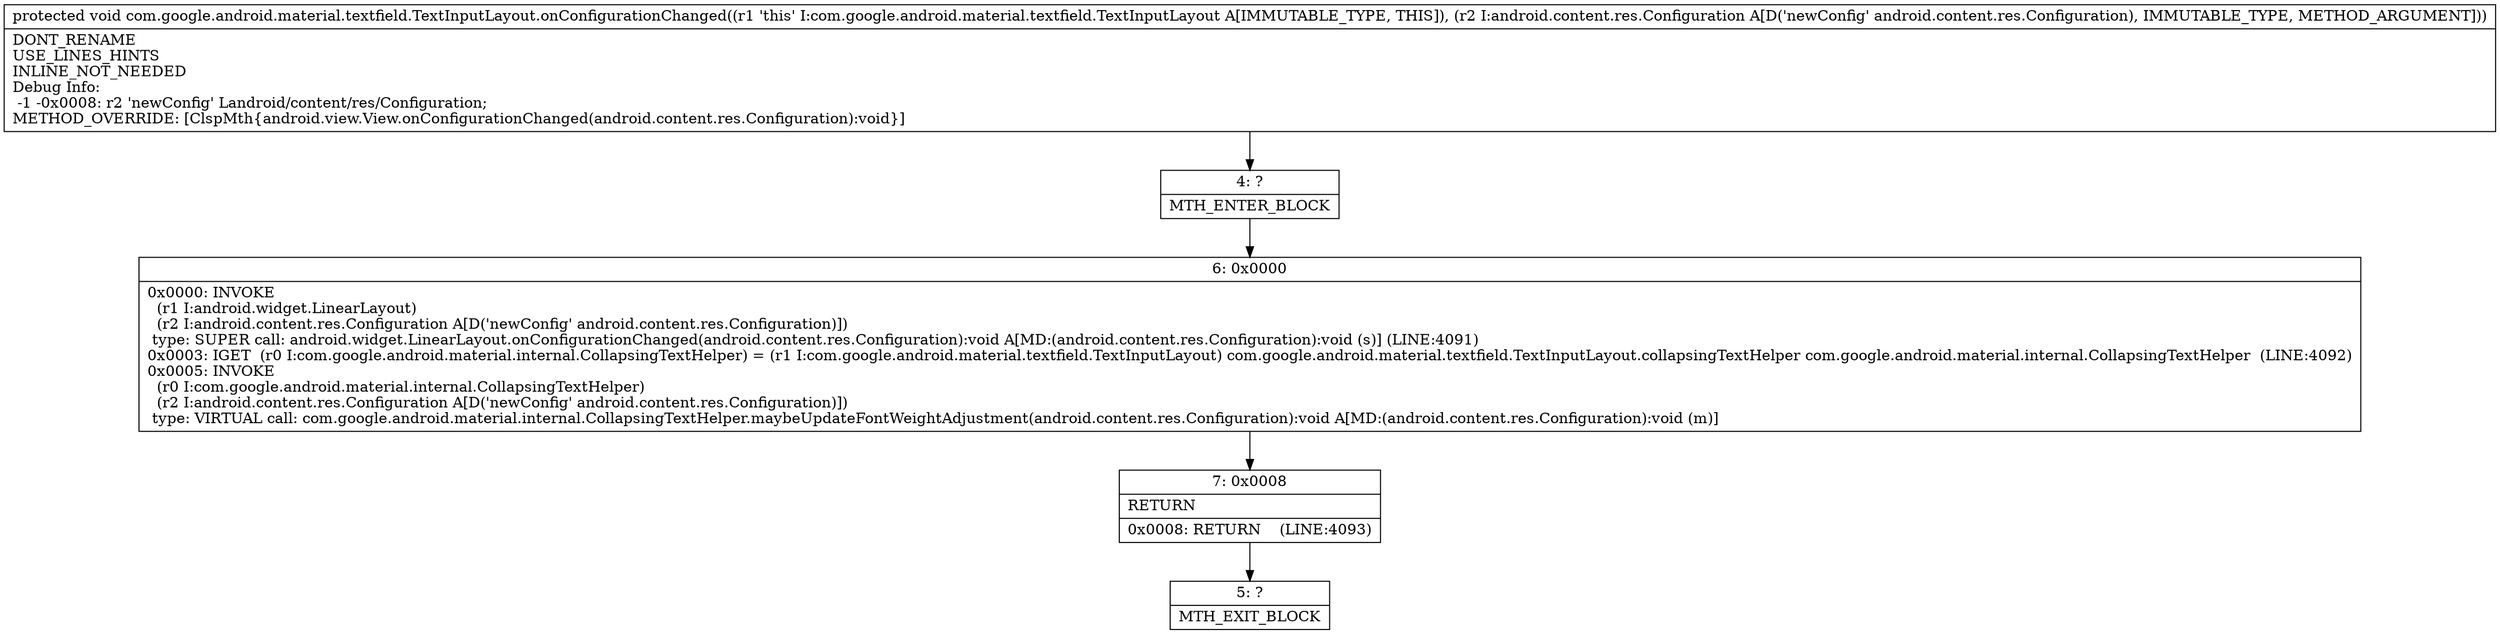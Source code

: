 digraph "CFG forcom.google.android.material.textfield.TextInputLayout.onConfigurationChanged(Landroid\/content\/res\/Configuration;)V" {
Node_4 [shape=record,label="{4\:\ ?|MTH_ENTER_BLOCK\l}"];
Node_6 [shape=record,label="{6\:\ 0x0000|0x0000: INVOKE  \l  (r1 I:android.widget.LinearLayout)\l  (r2 I:android.content.res.Configuration A[D('newConfig' android.content.res.Configuration)])\l type: SUPER call: android.widget.LinearLayout.onConfigurationChanged(android.content.res.Configuration):void A[MD:(android.content.res.Configuration):void (s)] (LINE:4091)\l0x0003: IGET  (r0 I:com.google.android.material.internal.CollapsingTextHelper) = (r1 I:com.google.android.material.textfield.TextInputLayout) com.google.android.material.textfield.TextInputLayout.collapsingTextHelper com.google.android.material.internal.CollapsingTextHelper  (LINE:4092)\l0x0005: INVOKE  \l  (r0 I:com.google.android.material.internal.CollapsingTextHelper)\l  (r2 I:android.content.res.Configuration A[D('newConfig' android.content.res.Configuration)])\l type: VIRTUAL call: com.google.android.material.internal.CollapsingTextHelper.maybeUpdateFontWeightAdjustment(android.content.res.Configuration):void A[MD:(android.content.res.Configuration):void (m)]\l}"];
Node_7 [shape=record,label="{7\:\ 0x0008|RETURN\l|0x0008: RETURN    (LINE:4093)\l}"];
Node_5 [shape=record,label="{5\:\ ?|MTH_EXIT_BLOCK\l}"];
MethodNode[shape=record,label="{protected void com.google.android.material.textfield.TextInputLayout.onConfigurationChanged((r1 'this' I:com.google.android.material.textfield.TextInputLayout A[IMMUTABLE_TYPE, THIS]), (r2 I:android.content.res.Configuration A[D('newConfig' android.content.res.Configuration), IMMUTABLE_TYPE, METHOD_ARGUMENT]))  | DONT_RENAME\lUSE_LINES_HINTS\lINLINE_NOT_NEEDED\lDebug Info:\l  \-1 \-0x0008: r2 'newConfig' Landroid\/content\/res\/Configuration;\lMETHOD_OVERRIDE: [ClspMth\{android.view.View.onConfigurationChanged(android.content.res.Configuration):void\}]\l}"];
MethodNode -> Node_4;Node_4 -> Node_6;
Node_6 -> Node_7;
Node_7 -> Node_5;
}

